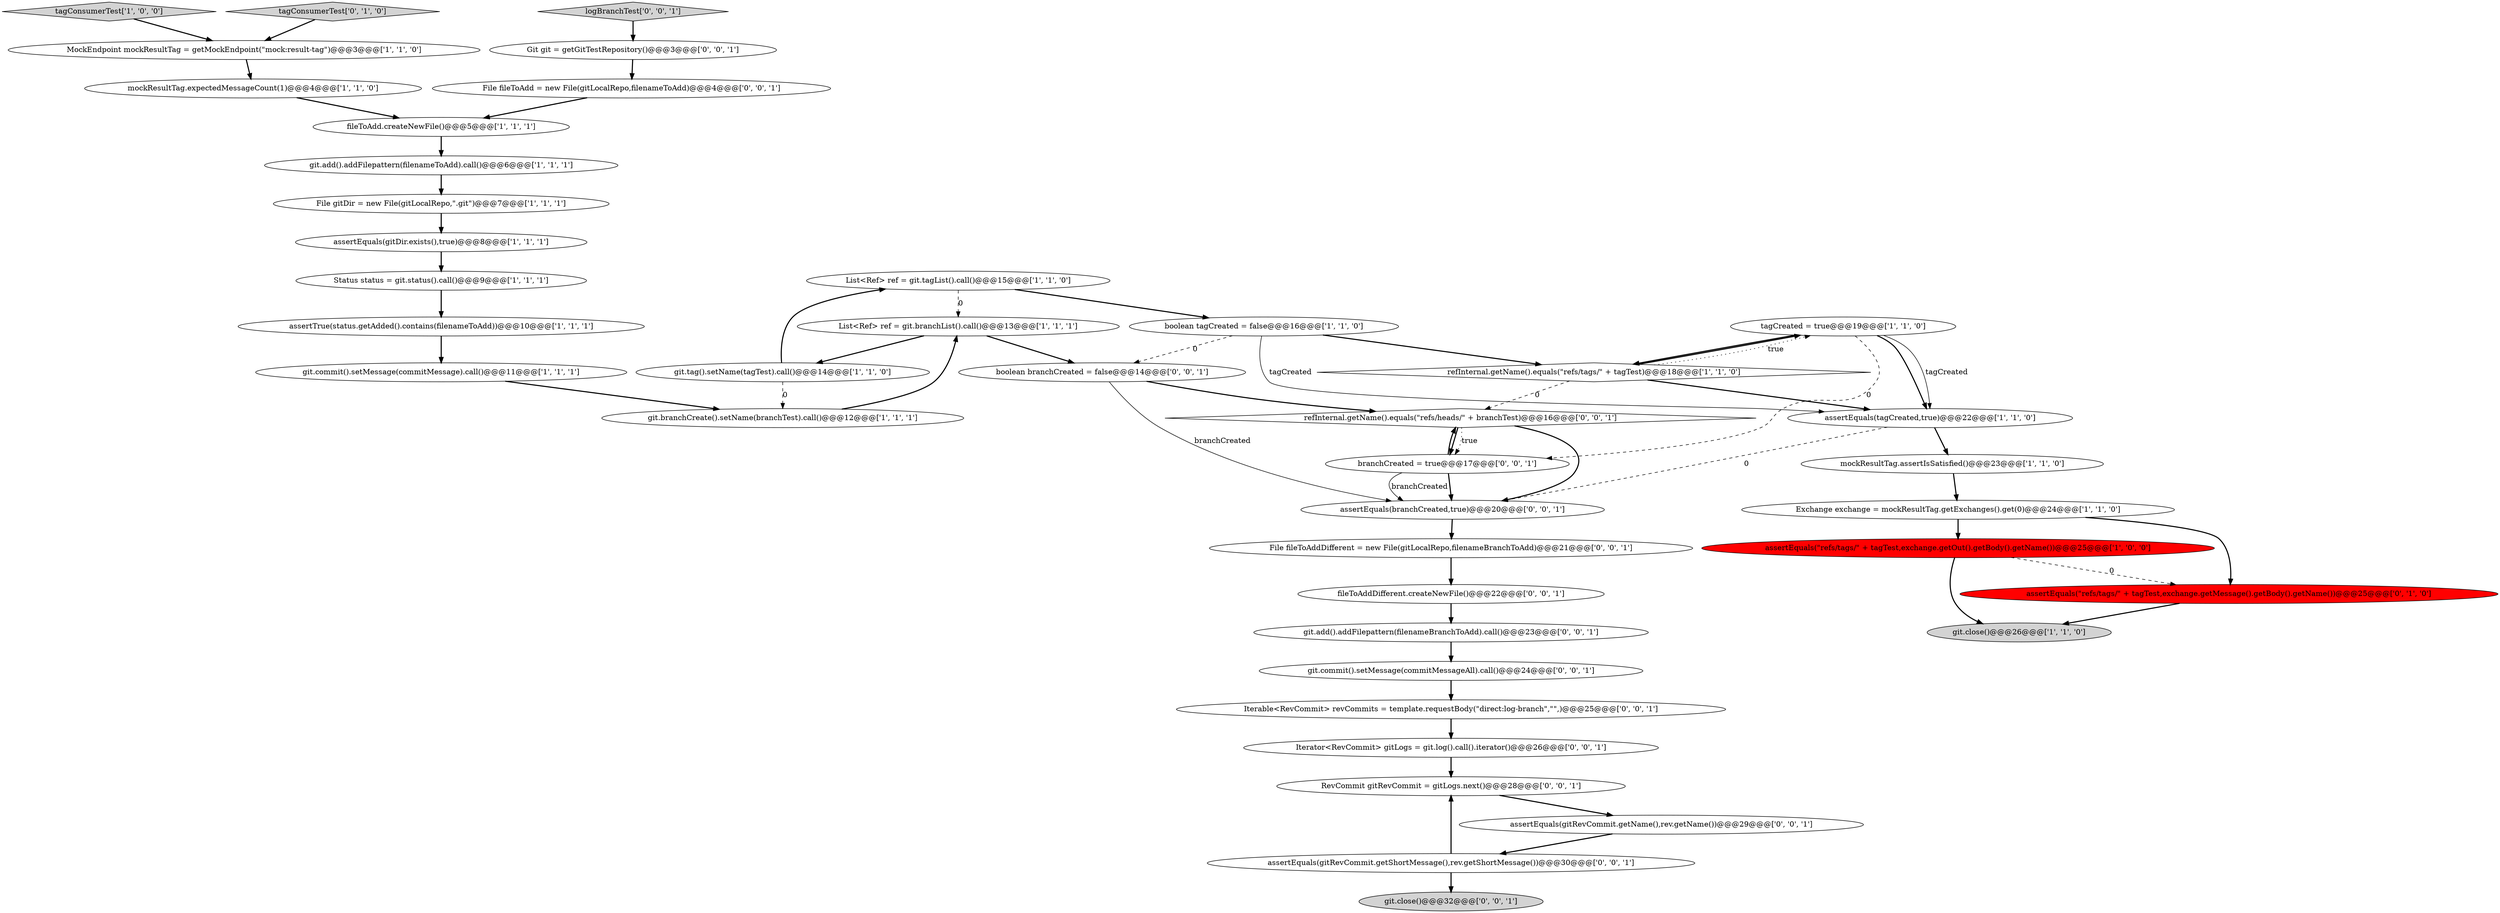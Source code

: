 digraph {
31 [style = filled, label = "fileToAddDifferent.createNewFile()@@@22@@@['0', '0', '1']", fillcolor = white, shape = ellipse image = "AAA0AAABBB3BBB"];
26 [style = filled, label = "File fileToAddDifferent = new File(gitLocalRepo,filenameBranchToAdd)@@@21@@@['0', '0', '1']", fillcolor = white, shape = ellipse image = "AAA0AAABBB3BBB"];
36 [style = filled, label = "git.close()@@@32@@@['0', '0', '1']", fillcolor = lightgray, shape = ellipse image = "AAA0AAABBB3BBB"];
30 [style = filled, label = "Iterable<RevCommit> revCommits = template.requestBody(\"direct:log-branch\",\"\",)@@@25@@@['0', '0', '1']", fillcolor = white, shape = ellipse image = "AAA0AAABBB3BBB"];
39 [style = filled, label = "Git git = getGitTestRepository()@@@3@@@['0', '0', '1']", fillcolor = white, shape = ellipse image = "AAA0AAABBB3BBB"];
34 [style = filled, label = "assertEquals(gitRevCommit.getShortMessage(),rev.getShortMessage())@@@30@@@['0', '0', '1']", fillcolor = white, shape = ellipse image = "AAA0AAABBB3BBB"];
24 [style = filled, label = "RevCommit gitRevCommit = gitLogs.next()@@@28@@@['0', '0', '1']", fillcolor = white, shape = ellipse image = "AAA0AAABBB3BBB"];
11 [style = filled, label = "git.add().addFilepattern(filenameToAdd).call()@@@6@@@['1', '1', '1']", fillcolor = white, shape = ellipse image = "AAA0AAABBB1BBB"];
29 [style = filled, label = "Iterator<RevCommit> gitLogs = git.log().call().iterator()@@@26@@@['0', '0', '1']", fillcolor = white, shape = ellipse image = "AAA0AAABBB3BBB"];
9 [style = filled, label = "assertTrue(status.getAdded().contains(filenameToAdd))@@@10@@@['1', '1', '1']", fillcolor = white, shape = ellipse image = "AAA0AAABBB1BBB"];
16 [style = filled, label = "tagCreated = true@@@19@@@['1', '1', '0']", fillcolor = white, shape = ellipse image = "AAA0AAABBB1BBB"];
18 [style = filled, label = "mockResultTag.assertIsSatisfied()@@@23@@@['1', '1', '0']", fillcolor = white, shape = ellipse image = "AAA0AAABBB1BBB"];
14 [style = filled, label = "assertEquals(\"refs/tags/\" + tagTest,exchange.getOut().getBody().getName())@@@25@@@['1', '0', '0']", fillcolor = red, shape = ellipse image = "AAA1AAABBB1BBB"];
1 [style = filled, label = "File gitDir = new File(gitLocalRepo,\".git\")@@@7@@@['1', '1', '1']", fillcolor = white, shape = ellipse image = "AAA0AAABBB1BBB"];
8 [style = filled, label = "assertEquals(gitDir.exists(),true)@@@8@@@['1', '1', '1']", fillcolor = white, shape = ellipse image = "AAA0AAABBB1BBB"];
20 [style = filled, label = "git.tag().setName(tagTest).call()@@@14@@@['1', '1', '0']", fillcolor = white, shape = ellipse image = "AAA0AAABBB1BBB"];
35 [style = filled, label = "assertEquals(branchCreated,true)@@@20@@@['0', '0', '1']", fillcolor = white, shape = ellipse image = "AAA0AAABBB3BBB"];
38 [style = filled, label = "git.add().addFilepattern(filenameBranchToAdd).call()@@@23@@@['0', '0', '1']", fillcolor = white, shape = ellipse image = "AAA0AAABBB3BBB"];
32 [style = filled, label = "boolean branchCreated = false@@@14@@@['0', '0', '1']", fillcolor = white, shape = ellipse image = "AAA0AAABBB3BBB"];
5 [style = filled, label = "Exchange exchange = mockResultTag.getExchanges().get(0)@@@24@@@['1', '1', '0']", fillcolor = white, shape = ellipse image = "AAA0AAABBB1BBB"];
15 [style = filled, label = "git.branchCreate().setName(branchTest).call()@@@12@@@['1', '1', '1']", fillcolor = white, shape = ellipse image = "AAA0AAABBB1BBB"];
3 [style = filled, label = "List<Ref> ref = git.tagList().call()@@@15@@@['1', '1', '0']", fillcolor = white, shape = ellipse image = "AAA0AAABBB1BBB"];
17 [style = filled, label = "MockEndpoint mockResultTag = getMockEndpoint(\"mock:result-tag\")@@@3@@@['1', '1', '0']", fillcolor = white, shape = ellipse image = "AAA0AAABBB1BBB"];
4 [style = filled, label = "boolean tagCreated = false@@@16@@@['1', '1', '0']", fillcolor = white, shape = ellipse image = "AAA0AAABBB1BBB"];
12 [style = filled, label = "List<Ref> ref = git.branchList().call()@@@13@@@['1', '1', '1']", fillcolor = white, shape = ellipse image = "AAA0AAABBB1BBB"];
2 [style = filled, label = "tagConsumerTest['1', '0', '0']", fillcolor = lightgray, shape = diamond image = "AAA0AAABBB1BBB"];
6 [style = filled, label = "mockResultTag.expectedMessageCount(1)@@@4@@@['1', '1', '0']", fillcolor = white, shape = ellipse image = "AAA0AAABBB1BBB"];
0 [style = filled, label = "fileToAdd.createNewFile()@@@5@@@['1', '1', '1']", fillcolor = white, shape = ellipse image = "AAA0AAABBB1BBB"];
22 [style = filled, label = "tagConsumerTest['0', '1', '0']", fillcolor = lightgray, shape = diamond image = "AAA0AAABBB2BBB"];
40 [style = filled, label = "refInternal.getName().equals(\"refs/heads/\" + branchTest)@@@16@@@['0', '0', '1']", fillcolor = white, shape = diamond image = "AAA0AAABBB3BBB"];
13 [style = filled, label = "assertEquals(tagCreated,true)@@@22@@@['1', '1', '0']", fillcolor = white, shape = ellipse image = "AAA0AAABBB1BBB"];
28 [style = filled, label = "assertEquals(gitRevCommit.getName(),rev.getName())@@@29@@@['0', '0', '1']", fillcolor = white, shape = ellipse image = "AAA0AAABBB3BBB"];
37 [style = filled, label = "File fileToAdd = new File(gitLocalRepo,filenameToAdd)@@@4@@@['0', '0', '1']", fillcolor = white, shape = ellipse image = "AAA0AAABBB3BBB"];
33 [style = filled, label = "logBranchTest['0', '0', '1']", fillcolor = lightgray, shape = diamond image = "AAA0AAABBB3BBB"];
27 [style = filled, label = "branchCreated = true@@@17@@@['0', '0', '1']", fillcolor = white, shape = ellipse image = "AAA0AAABBB3BBB"];
25 [style = filled, label = "git.commit().setMessage(commitMessageAll).call()@@@24@@@['0', '0', '1']", fillcolor = white, shape = ellipse image = "AAA0AAABBB3BBB"];
19 [style = filled, label = "git.close()@@@26@@@['1', '1', '0']", fillcolor = lightgray, shape = ellipse image = "AAA0AAABBB1BBB"];
21 [style = filled, label = "git.commit().setMessage(commitMessage).call()@@@11@@@['1', '1', '1']", fillcolor = white, shape = ellipse image = "AAA0AAABBB1BBB"];
10 [style = filled, label = "refInternal.getName().equals(\"refs/tags/\" + tagTest)@@@18@@@['1', '1', '0']", fillcolor = white, shape = diamond image = "AAA0AAABBB1BBB"];
23 [style = filled, label = "assertEquals(\"refs/tags/\" + tagTest,exchange.getMessage().getBody().getName())@@@25@@@['0', '1', '0']", fillcolor = red, shape = ellipse image = "AAA1AAABBB2BBB"];
7 [style = filled, label = "Status status = git.status().call()@@@9@@@['1', '1', '1']", fillcolor = white, shape = ellipse image = "AAA0AAABBB1BBB"];
2->17 [style = bold, label=""];
39->37 [style = bold, label=""];
4->10 [style = bold, label=""];
24->28 [style = bold, label=""];
37->0 [style = bold, label=""];
16->13 [style = bold, label=""];
1->8 [style = bold, label=""];
40->35 [style = bold, label=""];
5->23 [style = bold, label=""];
28->34 [style = bold, label=""];
17->6 [style = bold, label=""];
11->1 [style = bold, label=""];
16->10 [style = bold, label=""];
16->27 [style = dashed, label="0"];
13->35 [style = dashed, label="0"];
25->30 [style = bold, label=""];
21->15 [style = bold, label=""];
12->32 [style = bold, label=""];
12->20 [style = bold, label=""];
0->11 [style = bold, label=""];
14->19 [style = bold, label=""];
6->0 [style = bold, label=""];
20->3 [style = bold, label=""];
31->38 [style = bold, label=""];
5->14 [style = bold, label=""];
3->4 [style = bold, label=""];
32->35 [style = solid, label="branchCreated"];
30->29 [style = bold, label=""];
27->35 [style = bold, label=""];
8->7 [style = bold, label=""];
4->32 [style = dashed, label="0"];
7->9 [style = bold, label=""];
26->31 [style = bold, label=""];
14->23 [style = dashed, label="0"];
34->24 [style = bold, label=""];
20->15 [style = dashed, label="0"];
33->39 [style = bold, label=""];
10->16 [style = bold, label=""];
10->13 [style = bold, label=""];
3->12 [style = dashed, label="0"];
10->40 [style = dashed, label="0"];
40->27 [style = bold, label=""];
18->5 [style = bold, label=""];
23->19 [style = bold, label=""];
32->40 [style = bold, label=""];
34->36 [style = bold, label=""];
9->21 [style = bold, label=""];
22->17 [style = bold, label=""];
38->25 [style = bold, label=""];
16->13 [style = solid, label="tagCreated"];
15->12 [style = bold, label=""];
27->40 [style = bold, label=""];
40->27 [style = dotted, label="true"];
29->24 [style = bold, label=""];
10->16 [style = dotted, label="true"];
35->26 [style = bold, label=""];
13->18 [style = bold, label=""];
27->35 [style = solid, label="branchCreated"];
4->13 [style = solid, label="tagCreated"];
}
